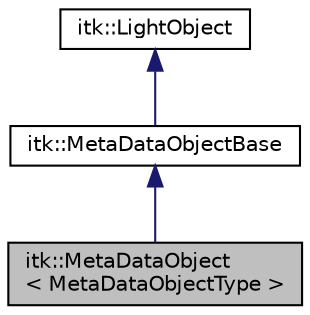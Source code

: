 digraph "itk::MetaDataObject&lt; MetaDataObjectType &gt;"
{
 // LATEX_PDF_SIZE
  edge [fontname="Helvetica",fontsize="10",labelfontname="Helvetica",labelfontsize="10"];
  node [fontname="Helvetica",fontsize="10",shape=record];
  Node1 [label="itk::MetaDataObject\l\< MetaDataObjectType \>",height=0.2,width=0.4,color="black", fillcolor="grey75", style="filled", fontcolor="black",tooltip="Allows arbitrary data types to be stored as MetaDataObjectBase types, and to be stored in a MetaDataD..."];
  Node2 -> Node1 [dir="back",color="midnightblue",fontsize="10",style="solid",fontname="Helvetica"];
  Node2 [label="itk::MetaDataObjectBase",height=0.2,width=0.4,color="black", fillcolor="white", style="filled",URL="$classitk_1_1MetaDataObjectBase.html",tooltip="The common interface for MetaDataObject's."];
  Node3 -> Node2 [dir="back",color="midnightblue",fontsize="10",style="solid",fontname="Helvetica"];
  Node3 [label="itk::LightObject",height=0.2,width=0.4,color="black", fillcolor="white", style="filled",URL="$classitk_1_1LightObject.html",tooltip="Light weight base class for most itk classes."];
}
